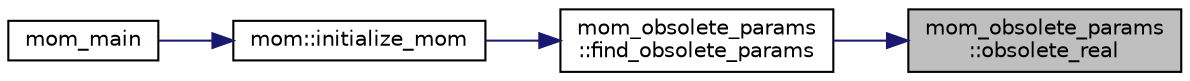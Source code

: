 digraph "mom_obsolete_params::obsolete_real"
{
 // INTERACTIVE_SVG=YES
 // LATEX_PDF_SIZE
  edge [fontname="Helvetica",fontsize="10",labelfontname="Helvetica",labelfontsize="10"];
  node [fontname="Helvetica",fontsize="10",shape=record];
  rankdir="RL";
  Node1 [label="mom_obsolete_params\l::obsolete_real",height=0.2,width=0.4,color="black", fillcolor="grey75", style="filled", fontcolor="black",tooltip="Test for presence of obsolete REAL in parameter file."];
  Node1 -> Node2 [dir="back",color="midnightblue",fontsize="10",style="solid",fontname="Helvetica"];
  Node2 [label="mom_obsolete_params\l::find_obsolete_params",height=0.2,width=0.4,color="black", fillcolor="white", style="filled",URL="$namespacemom__obsolete__params.html#adeed714b8b74959c25e3acd8e40061f6",tooltip="Scans input parameter file for list obsolete parameters."];
  Node2 -> Node3 [dir="back",color="midnightblue",fontsize="10",style="solid",fontname="Helvetica"];
  Node3 [label="mom::initialize_mom",height=0.2,width=0.4,color="black", fillcolor="white", style="filled",URL="$namespacemom.html#a96708b16215666edbfa5b46228f3a200",tooltip="Initialize MOM, including memory allocation, setting up parameters and diagnostics,..."];
  Node3 -> Node4 [dir="back",color="midnightblue",fontsize="10",style="solid",fontname="Helvetica"];
  Node4 [label="mom_main",height=0.2,width=0.4,color="black", fillcolor="white", style="filled",URL="$MOM__driver_8F90.html#a08fffeb2d8e8acbf9ed4609be6d258c6",tooltip=" "];
}
